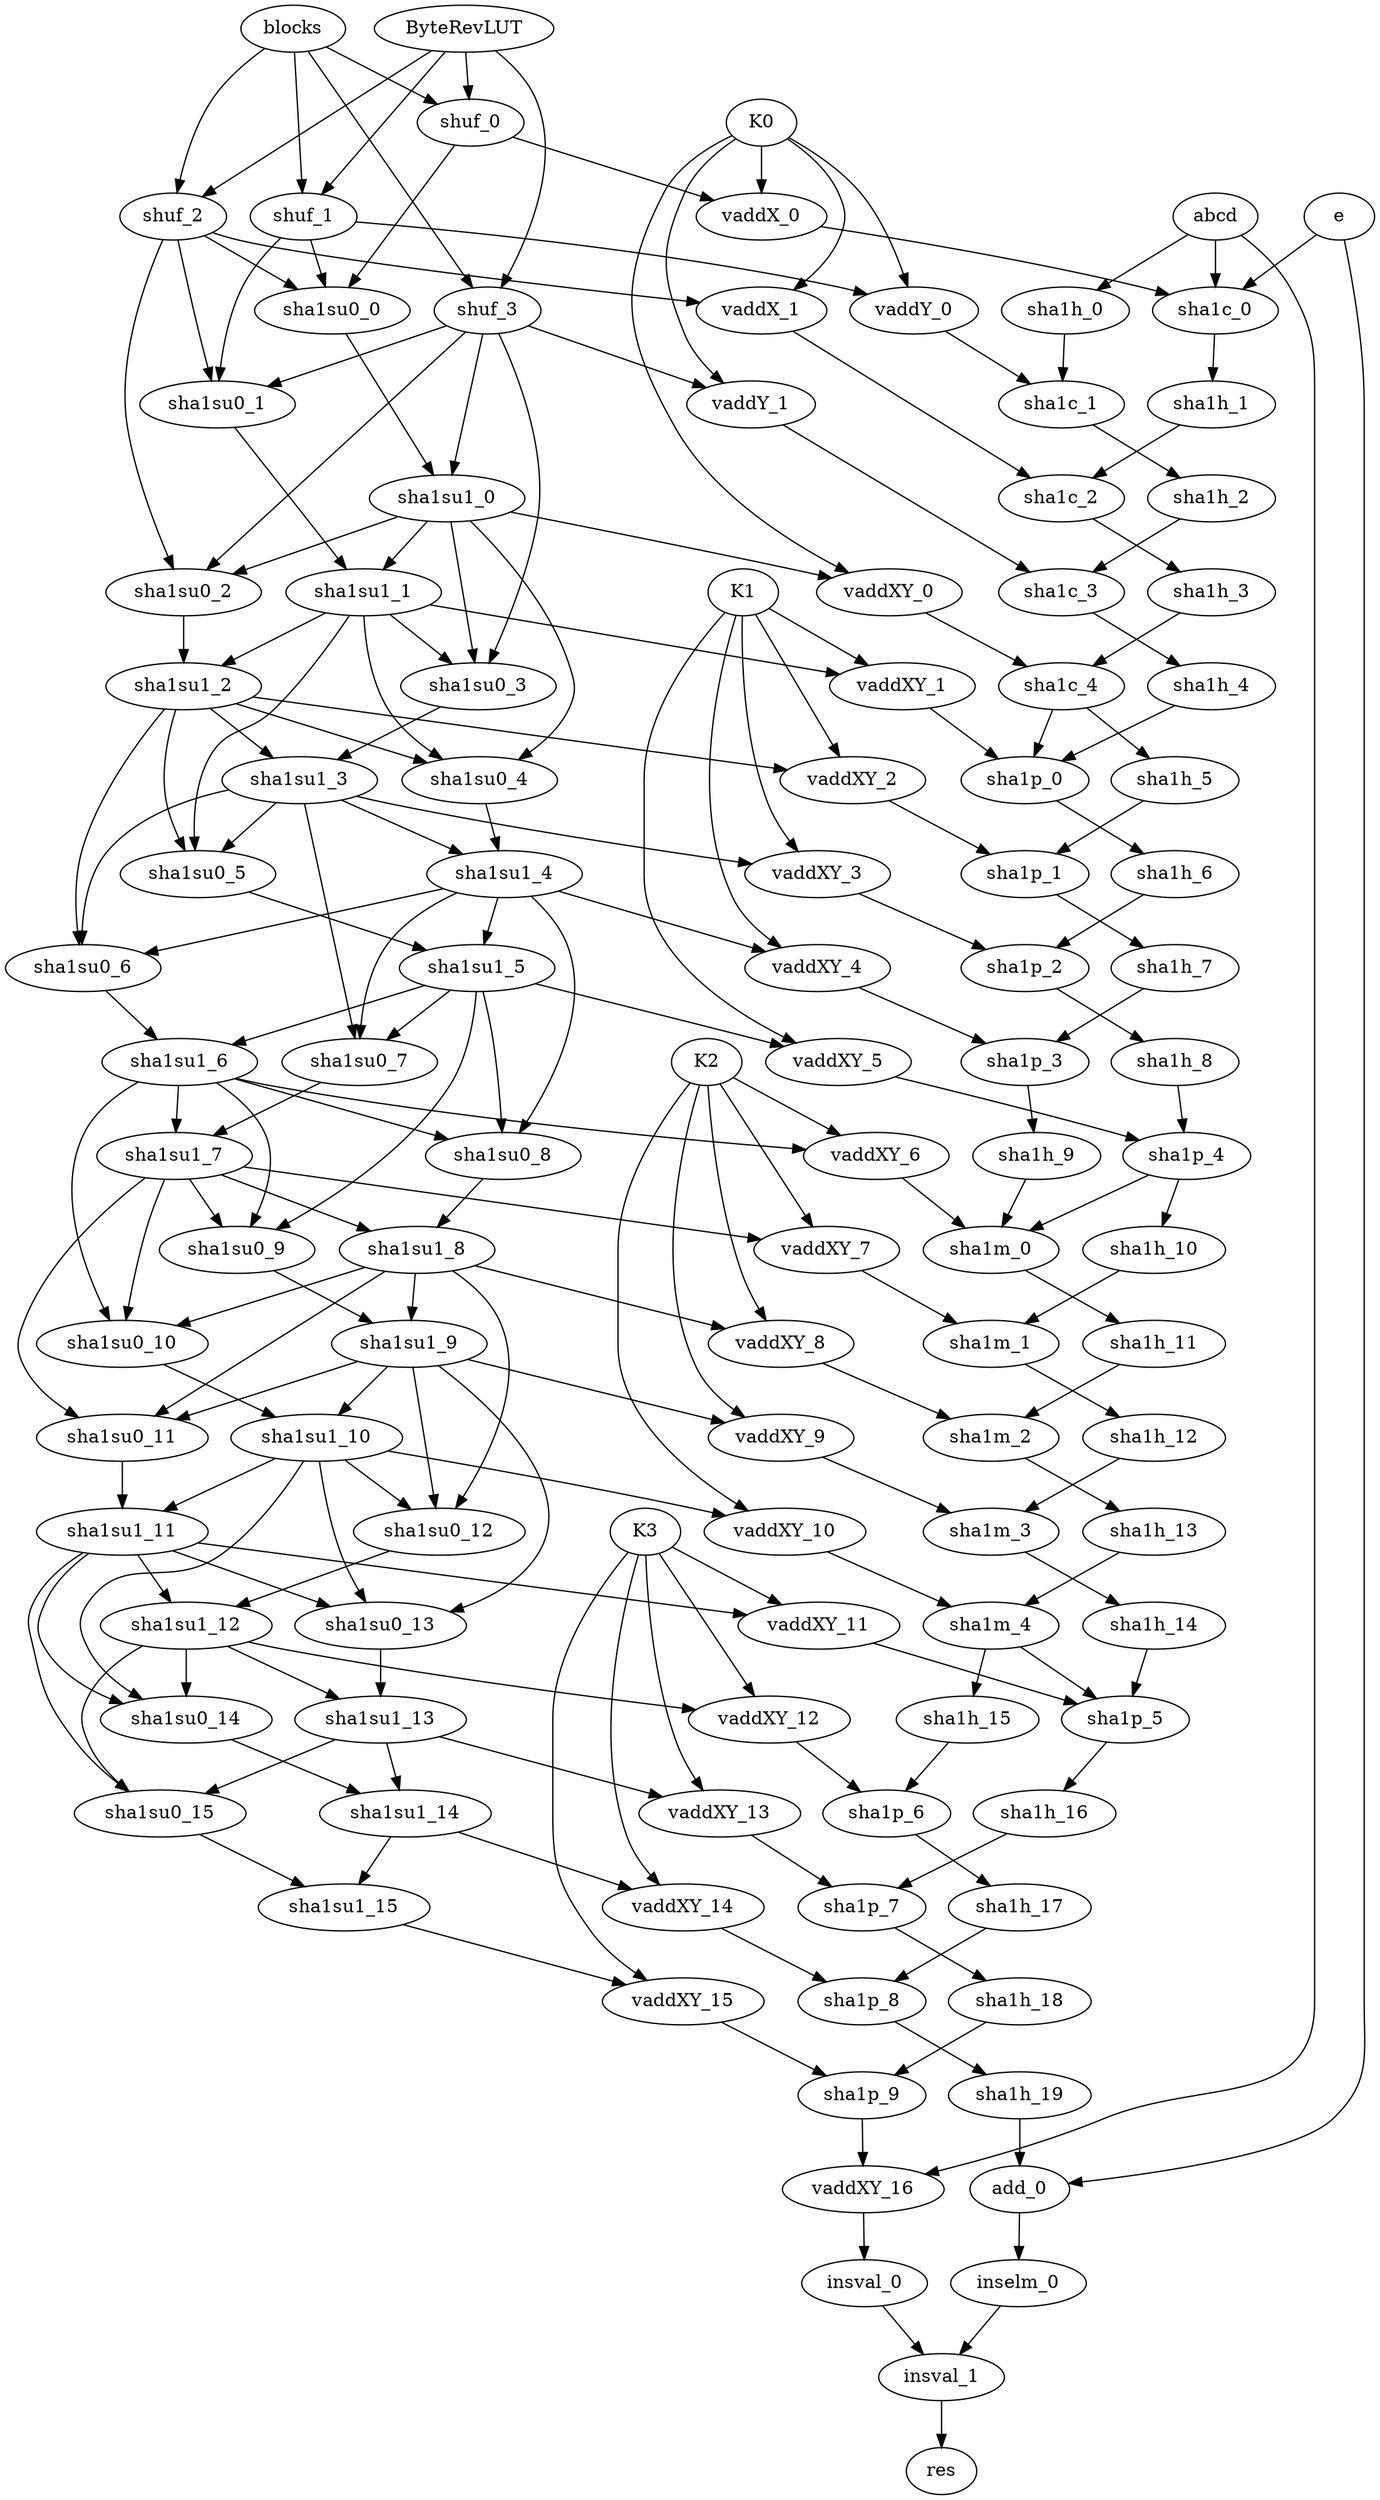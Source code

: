 strict digraph "" {
	graph [outputorder=edgesfirst];
	abcd -> sha1h_0;
	abcd -> sha1c_0;
	abcd -> vaddXY_16;
	e -> sha1c_0;
	e -> add_0;
	blocks -> shuf_0;
	blocks -> shuf_1;
	blocks -> shuf_2;
	blocks -> shuf_3;
	shuf_0 -> vaddX_0;
	shuf_0 -> sha1su0_0;
	ByteRevLUT -> shuf_0;
	ByteRevLUT -> shuf_1;
	ByteRevLUT -> shuf_2;
	ByteRevLUT -> shuf_3;
	shuf_1 -> vaddY_0;
	shuf_1 -> sha1su0_0;
	shuf_1 -> sha1su0_1;
	shuf_2 -> vaddX_1;
	shuf_2 -> sha1su0_0;
	shuf_2 -> sha1su0_1;
	shuf_2 -> sha1su0_2;
	shuf_3 -> vaddY_1;
	shuf_3 -> sha1su1_0;
	shuf_3 -> sha1su0_1;
	shuf_3 -> sha1su0_2;
	shuf_3 -> sha1su0_3;
	vaddX_0 -> sha1c_0;
	vaddX_0 -> vaddX_1	[opnum=-1,
		style=invis];
	K0 -> vaddX_0;
	K0 -> vaddY_0;
	K0 -> vaddX_1;
	K0 -> vaddY_1;
	K0 -> vaddXY_0;
	vaddY_0 -> sha1c_1;
	vaddY_0 -> vaddY_1	[opnum=-1,
		style=invis];
	sha1h_0 -> sha1h_1	[opnum=-1,
		style=invis];
	sha1h_0 -> sha1c_1;
	sha1c_0 -> sha1h_1;
	sha1c_0 -> sha1c_1	[opnum=-1,
		style=invis];
	vaddX_1 -> sha1c_2;
	sha1su0_0 -> sha1su1_0;
	sha1su0_0 -> sha1su0_1	[opnum=-1,
		style=invis];
	sha1su0_0 -> sha1su1_1	[opnum=-1,
		style=invis];
	sha1h_1 -> sha1h_2	[opnum=-1,
		style=invis];
	sha1h_1 -> sha1c_2;
	sha1c_1 -> sha1h_2;
	sha1c_1 -> sha1c_2	[opnum=-1,
		style=invis];
	vaddY_1 -> sha1c_3;
	sha1su1_0 -> vaddXY_0;
	sha1su1_0 -> sha1su1_1;
	sha1su1_0 -> sha1su0_2;
	sha1su1_0 -> sha1su0_3;
	sha1su1_0 -> sha1su0_4;
	sha1su0_1 -> sha1su1_1;
	sha1su0_1 -> sha1su0_2	[opnum=-1,
		style=invis];
	sha1su0_1 -> sha1su1_2	[opnum=-1,
		style=invis];
	sha1h_2 -> sha1h_3	[opnum=-1,
		style=invis];
	sha1h_2 -> sha1c_3;
	sha1c_2 -> sha1h_3;
	sha1c_2 -> sha1c_3	[opnum=-1,
		style=invis];
	vaddXY_0 -> vaddXY_1	[opnum=-1,
		style=invis];
	vaddXY_0 -> sha1c_4;
	sha1su1_1 -> vaddXY_1;
	sha1su1_1 -> sha1su1_2;
	sha1su1_1 -> sha1su0_3;
	sha1su1_1 -> sha1su0_4;
	sha1su1_1 -> sha1su0_5;
	sha1su0_2 -> sha1su1_2;
	sha1su0_2 -> sha1su0_3	[opnum=-1,
		style=invis];
	sha1su0_2 -> sha1su1_3	[opnum=-1,
		style=invis];
	sha1h_3 -> sha1h_4	[opnum=-1,
		style=invis];
	sha1h_3 -> sha1c_4;
	sha1c_3 -> sha1h_4;
	sha1c_3 -> sha1c_4	[opnum=-1,
		style=invis];
	vaddXY_1 -> vaddXY_2	[opnum=-1,
		style=invis];
	vaddXY_1 -> sha1p_0;
	K1 -> vaddXY_1;
	K1 -> vaddXY_2;
	K1 -> vaddXY_3;
	K1 -> vaddXY_4;
	K1 -> vaddXY_5;
	sha1su1_2 -> vaddXY_2;
	sha1su1_2 -> sha1su1_3;
	sha1su1_2 -> sha1su0_4;
	sha1su1_2 -> sha1su0_5;
	sha1su1_2 -> sha1su0_6;
	sha1su0_3 -> sha1su1_3;
	sha1su0_3 -> sha1su0_4	[opnum=-1,
		style=invis];
	sha1su0_3 -> sha1su1_4	[opnum=-1,
		style=invis];
	sha1h_4 -> sha1h_5	[opnum=-1,
		style=invis];
	sha1h_4 -> sha1p_0;
	sha1c_4 -> sha1h_5;
	sha1c_4 -> sha1p_0;
	vaddXY_2 -> vaddXY_3	[opnum=-1,
		style=invis];
	vaddXY_2 -> sha1p_1;
	sha1su1_3 -> vaddXY_3;
	sha1su1_3 -> sha1su1_4;
	sha1su1_3 -> sha1su0_5;
	sha1su1_3 -> sha1su0_6;
	sha1su1_3 -> sha1su0_7;
	sha1su0_4 -> sha1su1_4;
	sha1su0_4 -> sha1su0_5	[opnum=-1,
		style=invis];
	sha1su0_4 -> sha1su1_5	[opnum=-1,
		style=invis];
	sha1h_5 -> sha1h_6	[opnum=-1,
		style=invis];
	sha1h_5 -> sha1p_1;
	sha1p_0 -> sha1h_6;
	sha1p_0 -> sha1p_1	[opnum=-1,
		style=invis];
	vaddXY_3 -> vaddXY_4	[opnum=-1,
		style=invis];
	vaddXY_3 -> sha1p_2;
	sha1su1_4 -> vaddXY_4;
	sha1su1_4 -> sha1su1_5;
	sha1su1_4 -> sha1su0_6;
	sha1su1_4 -> sha1su0_7;
	sha1su1_4 -> sha1su0_8;
	sha1su0_5 -> sha1su1_5;
	sha1su0_5 -> sha1su0_6	[opnum=-1,
		style=invis];
	sha1su0_5 -> sha1su1_6	[opnum=-1,
		style=invis];
	sha1h_6 -> sha1h_7	[opnum=-1,
		style=invis];
	sha1h_6 -> sha1p_2;
	sha1p_1 -> sha1h_7;
	sha1p_1 -> sha1p_2	[opnum=-1,
		style=invis];
	vaddXY_4 -> vaddXY_5	[opnum=-1,
		style=invis];
	vaddXY_4 -> sha1p_3;
	sha1su1_5 -> vaddXY_5;
	sha1su1_5 -> sha1su1_6;
	sha1su1_5 -> sha1su0_7;
	sha1su1_5 -> sha1su0_8;
	sha1su1_5 -> sha1su0_9;
	sha1su0_6 -> sha1su1_6;
	sha1su0_6 -> sha1su0_7	[opnum=-1,
		style=invis];
	sha1su0_6 -> sha1su1_7	[opnum=-1,
		style=invis];
	sha1h_7 -> sha1h_8	[opnum=-1,
		style=invis];
	sha1h_7 -> sha1p_3;
	sha1p_2 -> sha1h_8;
	sha1p_2 -> sha1p_3	[opnum=-1,
		style=invis];
	vaddXY_5 -> vaddXY_6	[opnum=-1,
		style=invis];
	vaddXY_5 -> sha1p_4;
	sha1su1_6 -> vaddXY_6;
	sha1su1_6 -> sha1su1_7;
	sha1su1_6 -> sha1su0_8;
	sha1su1_6 -> sha1su0_9;
	sha1su1_6 -> sha1su0_10;
	sha1su0_7 -> sha1su1_7;
	sha1su0_7 -> sha1su0_8	[opnum=-1,
		style=invis];
	sha1su0_7 -> sha1su1_8	[opnum=-1,
		style=invis];
	sha1h_8 -> sha1h_9	[opnum=-1,
		style=invis];
	sha1h_8 -> sha1p_4;
	sha1p_3 -> sha1h_9;
	sha1p_3 -> sha1p_4	[opnum=-1,
		style=invis];
	vaddXY_6 -> vaddXY_7	[opnum=-1,
		style=invis];
	vaddXY_6 -> sha1m_0;
	K2 -> vaddXY_6;
	K2 -> vaddXY_7;
	K2 -> vaddXY_8;
	K2 -> vaddXY_9;
	K2 -> vaddXY_10;
	sha1su1_7 -> vaddXY_7;
	sha1su1_7 -> sha1su1_8;
	sha1su1_7 -> sha1su0_9;
	sha1su1_7 -> sha1su0_10;
	sha1su1_7 -> sha1su0_11;
	sha1su0_8 -> sha1su1_8;
	sha1su0_8 -> sha1su0_9	[opnum=-1,
		style=invis];
	sha1su0_8 -> sha1su1_9	[opnum=-1,
		style=invis];
	sha1h_9 -> sha1h_10	[opnum=-1,
		style=invis];
	sha1h_9 -> sha1m_0;
	sha1p_4 -> sha1h_10;
	sha1p_4 -> sha1m_0;
	sha1p_4 -> sha1p_5	[opnum=-1,
		style=invis];
	vaddXY_7 -> vaddXY_8	[opnum=-1,
		style=invis];
	vaddXY_7 -> sha1m_1;
	sha1su1_8 -> vaddXY_8;
	sha1su1_8 -> sha1su1_9;
	sha1su1_8 -> sha1su0_10;
	sha1su1_8 -> sha1su0_11;
	sha1su1_8 -> sha1su0_12;
	sha1su0_9 -> sha1su1_9;
	sha1su0_9 -> sha1su0_10	[opnum=-1,
		style=invis];
	sha1su0_9 -> sha1su1_10	[opnum=-1,
		style=invis];
	sha1h_10 -> sha1h_11	[opnum=-1,
		style=invis];
	sha1h_10 -> sha1m_1;
	sha1m_0 -> sha1h_11;
	sha1m_0 -> sha1m_1	[opnum=-1,
		style=invis];
	vaddXY_8 -> vaddXY_9	[opnum=-1,
		style=invis];
	vaddXY_8 -> sha1m_2;
	sha1su1_9 -> vaddXY_9;
	sha1su1_9 -> sha1su1_10;
	sha1su1_9 -> sha1su0_11;
	sha1su1_9 -> sha1su0_12;
	sha1su1_9 -> sha1su0_13;
	sha1su0_10 -> sha1su1_10;
	sha1su0_10 -> sha1su0_11	[opnum=-1,
		style=invis];
	sha1su0_10 -> sha1su1_11	[opnum=-1,
		style=invis];
	sha1h_11 -> sha1h_12	[opnum=-1,
		style=invis];
	sha1h_11 -> sha1m_2;
	sha1m_1 -> sha1h_12;
	sha1m_1 -> sha1m_2	[opnum=-1,
		style=invis];
	vaddXY_9 -> vaddXY_10	[opnum=-1,
		style=invis];
	vaddXY_9 -> sha1m_3;
	sha1su1_10 -> vaddXY_10;
	sha1su1_10 -> sha1su1_11;
	sha1su1_10 -> sha1su0_12;
	sha1su1_10 -> sha1su0_13;
	sha1su1_10 -> sha1su0_14;
	sha1su0_11 -> sha1su1_11;
	sha1su0_11 -> sha1su0_12	[opnum=-1,
		style=invis];
	sha1su0_11 -> sha1su1_12	[opnum=-1,
		style=invis];
	sha1h_12 -> sha1h_13	[opnum=-1,
		style=invis];
	sha1h_12 -> sha1m_3;
	sha1m_2 -> sha1h_13;
	sha1m_2 -> sha1m_3	[opnum=-1,
		style=invis];
	vaddXY_10 -> vaddXY_11	[opnum=-1,
		style=invis];
	vaddXY_10 -> sha1m_4;
	sha1su1_11 -> vaddXY_11;
	sha1su1_11 -> sha1su1_12;
	sha1su1_11 -> sha1su0_13;
	sha1su1_11 -> sha1su0_14;
	sha1su1_11 -> sha1su0_15;
	sha1su0_12 -> sha1su1_12;
	sha1su0_12 -> sha1su0_13	[opnum=-1,
		style=invis];
	sha1su0_12 -> sha1su1_13	[opnum=-1,
		style=invis];
	sha1h_13 -> sha1h_14	[opnum=-1,
		style=invis];
	sha1h_13 -> sha1m_4;
	sha1m_3 -> sha1h_14;
	sha1m_3 -> sha1m_4	[opnum=-1,
		style=invis];
	vaddXY_11 -> vaddXY_12	[opnum=-1,
		style=invis];
	vaddXY_11 -> sha1p_5;
	K3 -> vaddXY_11;
	K3 -> vaddXY_12;
	K3 -> vaddXY_13;
	K3 -> vaddXY_14;
	K3 -> vaddXY_15;
	sha1su1_12 -> vaddXY_12;
	sha1su1_12 -> sha1su1_13;
	sha1su1_12 -> sha1su0_14;
	sha1su1_12 -> sha1su0_15;
	sha1su0_13 -> sha1su1_13;
	sha1su0_13 -> sha1su0_14	[opnum=-1,
		style=invis];
	sha1su0_13 -> sha1su1_14	[opnum=-1,
		style=invis];
	sha1h_14 -> sha1h_15	[opnum=-1,
		style=invis];
	sha1h_14 -> sha1p_5;
	sha1m_4 -> sha1h_15;
	sha1m_4 -> sha1p_5;
	vaddXY_12 -> vaddXY_13	[opnum=-1,
		style=invis];
	vaddXY_12 -> sha1p_6;
	sha1su1_13 -> vaddXY_13;
	sha1su1_13 -> sha1su1_14;
	sha1su1_13 -> sha1su0_15;
	sha1su0_14 -> sha1su1_14;
	sha1su0_14 -> sha1su0_15	[opnum=-1,
		style=invis];
	sha1su0_14 -> sha1su1_15	[opnum=-1,
		style=invis];
	sha1h_15 -> sha1h_16	[opnum=-1,
		style=invis];
	sha1h_15 -> sha1p_6;
	sha1p_5 -> sha1h_16;
	sha1p_5 -> sha1p_6	[opnum=-1,
		style=invis];
	vaddXY_13 -> vaddXY_14	[opnum=-1,
		style=invis];
	vaddXY_13 -> sha1p_7;
	sha1su1_14 -> vaddXY_14;
	sha1su1_14 -> sha1su1_15;
	sha1su0_15 -> sha1su1_15;
	sha1h_16 -> sha1h_17	[opnum=-1,
		style=invis];
	sha1h_16 -> sha1p_7;
	sha1p_6 -> sha1h_17;
	sha1p_6 -> sha1p_7	[opnum=-1,
		style=invis];
	vaddXY_14 -> vaddXY_15	[opnum=-1,
		style=invis];
	vaddXY_14 -> sha1p_8;
	sha1su1_15 -> vaddXY_15;
	sha1h_17 -> sha1h_18	[opnum=-1,
		style=invis];
	sha1h_17 -> sha1p_8;
	sha1p_7 -> sha1h_18;
	sha1p_7 -> sha1p_8	[opnum=-1,
		style=invis];
	vaddXY_15 -> sha1p_9;
	vaddXY_15 -> vaddXY_16	[opnum=-1,
		style=invis];
	sha1h_18 -> sha1h_19	[opnum=-1,
		style=invis];
	sha1h_18 -> sha1p_9;
	sha1p_8 -> sha1h_19;
	sha1p_8 -> sha1p_9	[opnum=-1,
		style=invis];
	sha1h_19 -> add_0;
	sha1p_9 -> vaddXY_16;
	vaddXY_16 -> insval_0;
	add_0 -> inselm_0;
	inselm_0 -> insval_1;
	insval_0 -> insval_1;
	insval_1 -> res;
}
